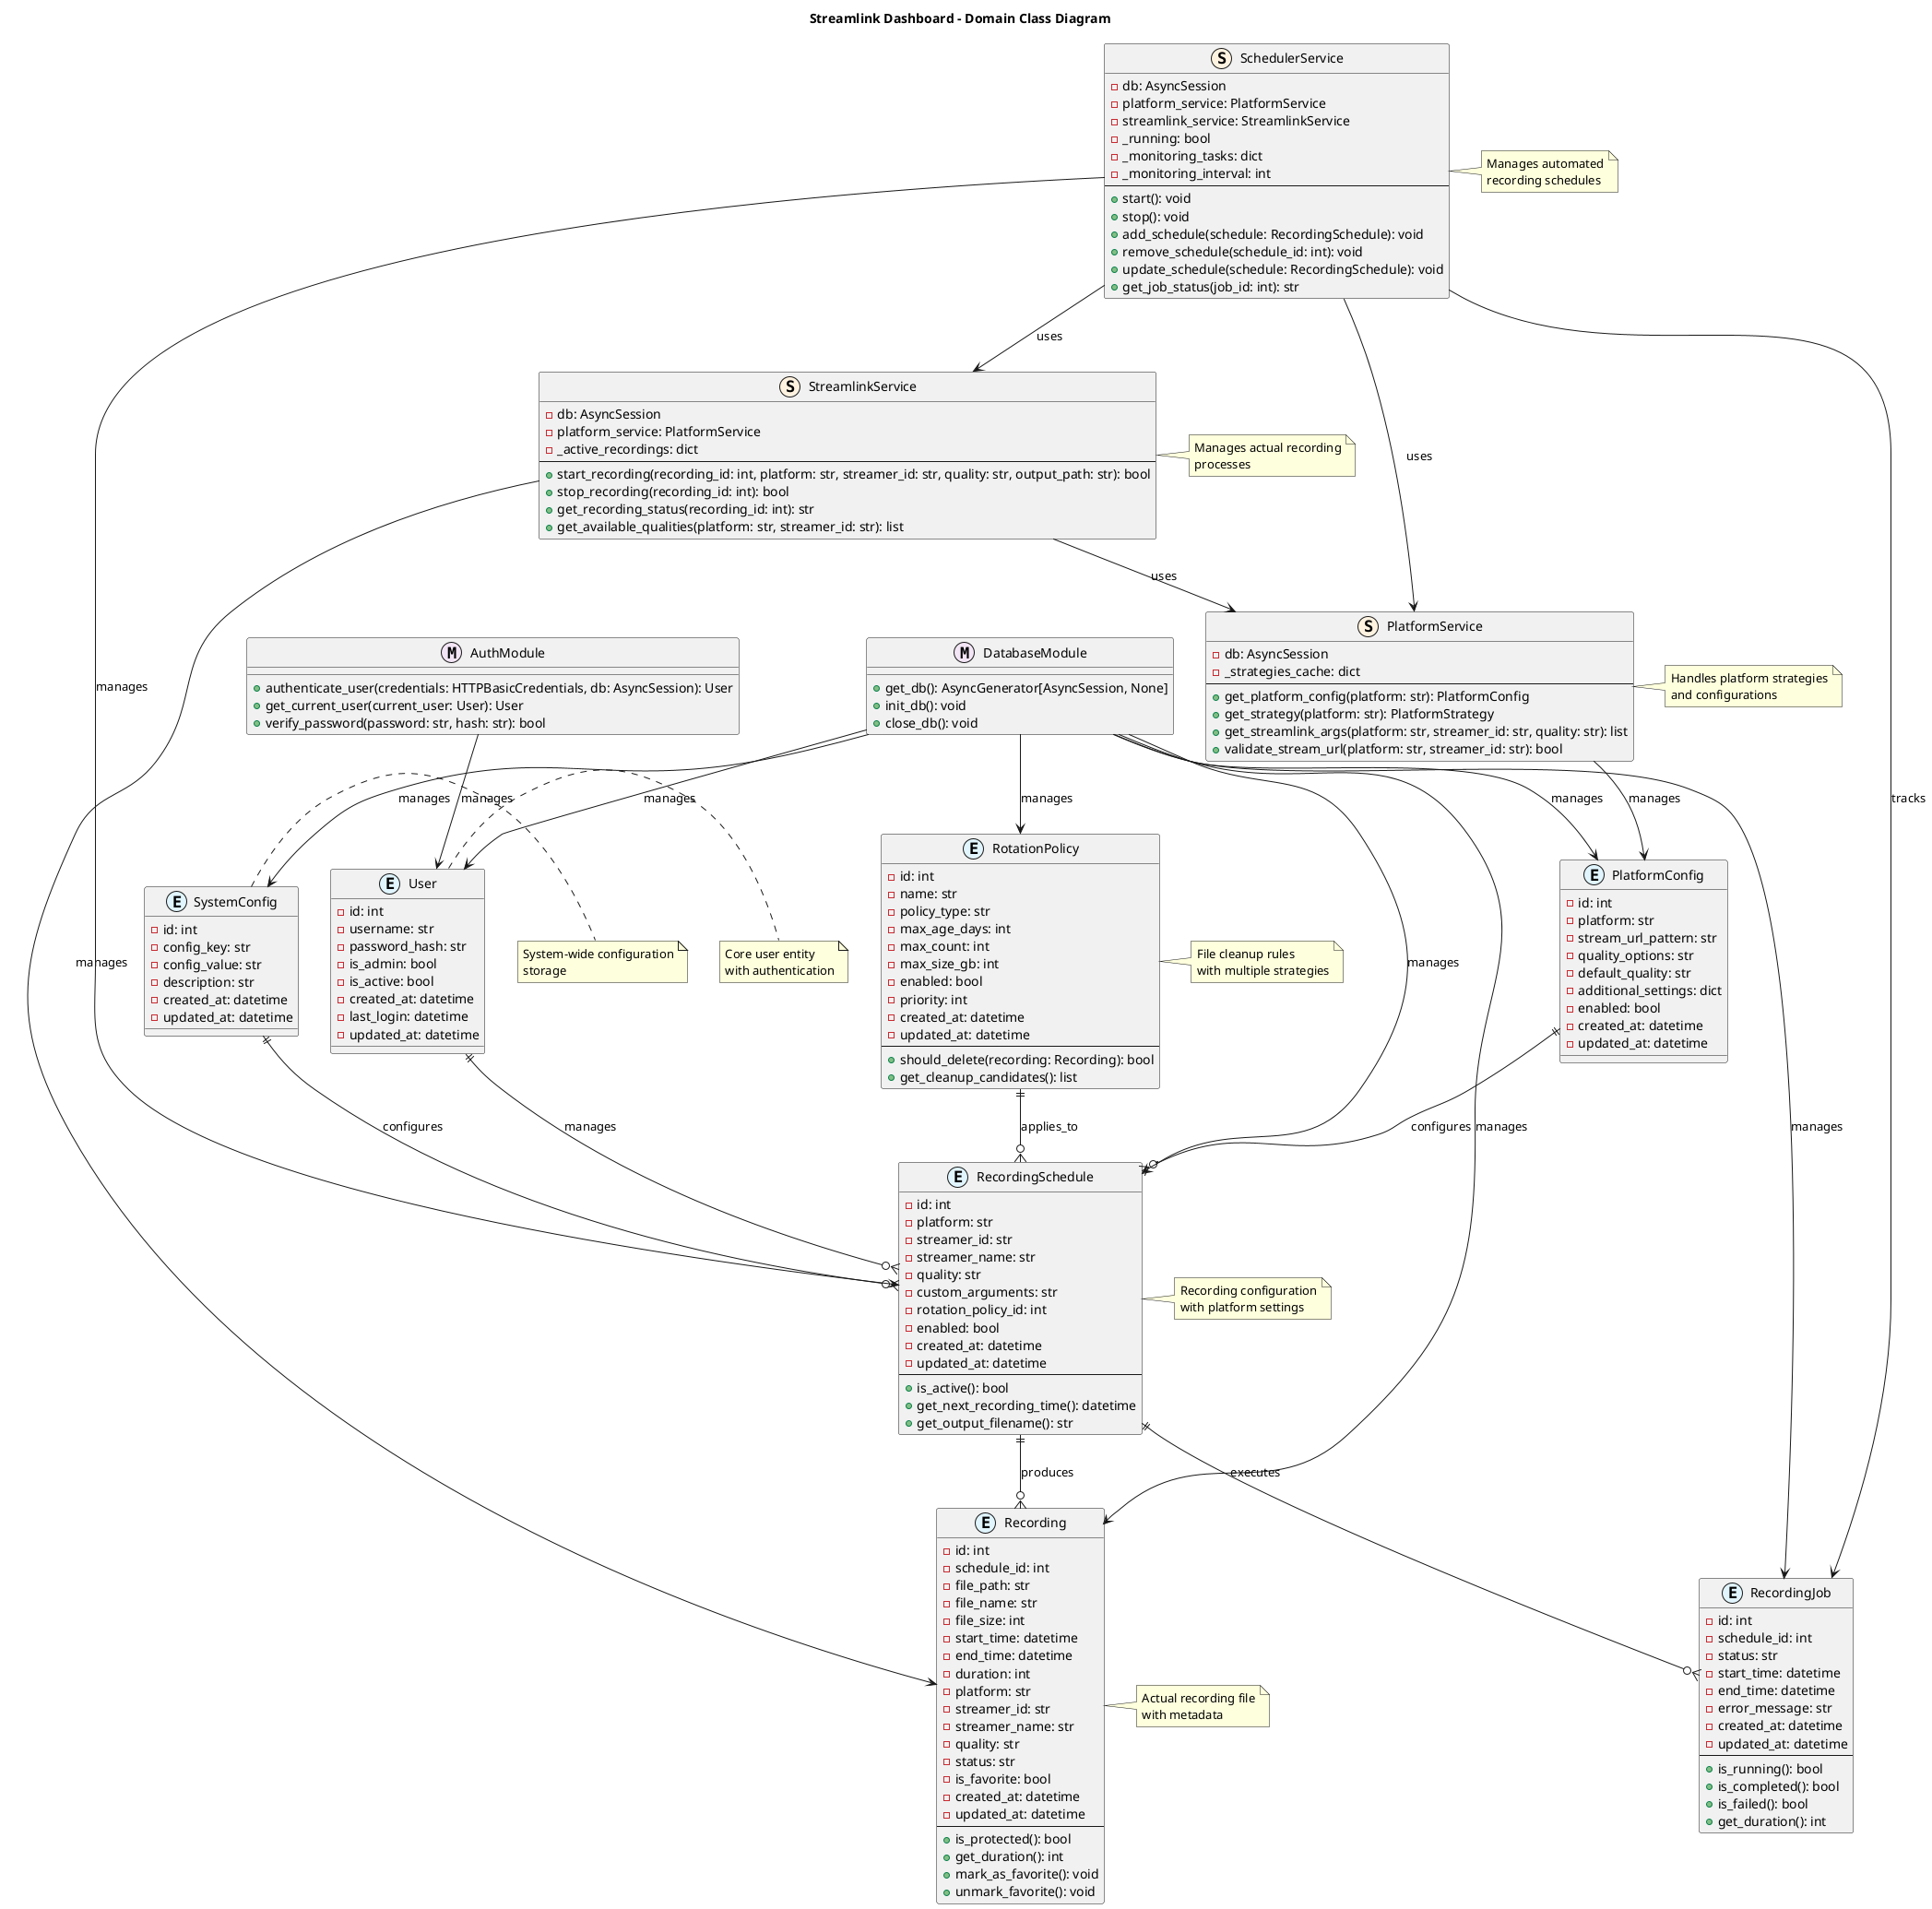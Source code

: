 @startuml Streamlink Dashboard Class Diagram

!define ENTITY(name,desc) class name as "desc" << (E,#E1F5FE) >>
!define SERVICE(name,desc) class name as "desc" << (S,#FFF3E0) >>
!define MODULE(name,desc) class name as "desc" << (M,#F3E5F5) >>

title Streamlink Dashboard - Domain Class Diagram

' Core Domain Entities
ENTITY(User, "User") {
    - id: int
    - username: str
    - password_hash: str
    - is_admin: bool
    - is_active: bool
    - created_at: datetime
    - last_login: datetime
    - updated_at: datetime
}

ENTITY(PlatformConfig, "PlatformConfig") {
    - id: int
    - platform: str
    - stream_url_pattern: str
    - quality_options: str
    - default_quality: str
    - additional_settings: dict
    - enabled: bool
    - created_at: datetime
    - updated_at: datetime
}

ENTITY(SystemConfig, "SystemConfig") {
    - id: int
    - config_key: str
    - config_value: str
    - description: str
    - created_at: datetime
    - updated_at: datetime
}

ENTITY(RotationPolicy, "RotationPolicy") {
    - id: int
    - name: str
    - policy_type: str
    - max_age_days: int
    - max_count: int
    - max_size_gb: int
    - enabled: bool
    - priority: int
    - created_at: datetime
    - updated_at: datetime
    --
    + should_delete(recording: Recording): bool
    + get_cleanup_candidates(): list
}

ENTITY(RecordingSchedule, "RecordingSchedule") {
    - id: int
    - platform: str
    - streamer_id: str
    - streamer_name: str
    - quality: str
    - custom_arguments: str
    - rotation_policy_id: int
    - enabled: bool
    - created_at: datetime
    - updated_at: datetime
    --
    + is_active(): bool
    + get_next_recording_time(): datetime
    + get_output_filename(): str
}

ENTITY(Recording, "Recording") {
    - id: int
    - schedule_id: int
    - file_path: str
    - file_name: str
    - file_size: int
    - start_time: datetime
    - end_time: datetime
    - duration: int
    - platform: str
    - streamer_id: str
    - streamer_name: str
    - quality: str
    - status: str
    - is_favorite: bool
    - created_at: datetime
    - updated_at: datetime
    --
    + is_protected(): bool
    + get_duration(): int
    + mark_as_favorite(): void
    + unmark_favorite(): void
}

ENTITY(RecordingJob, "RecordingJob") {
    - id: int
    - schedule_id: int
    - status: str
    - start_time: datetime
    - end_time: datetime
    - error_message: str
    - created_at: datetime
    - updated_at: datetime
    --
    + is_running(): bool
    + is_completed(): bool
    + is_failed(): bool
    + get_duration(): int
}

' Services
SERVICE(PlatformService, "PlatformService") {
    - db: AsyncSession
    - _strategies_cache: dict
    --
    + get_platform_config(platform: str): PlatformConfig
    + get_strategy(platform: str): PlatformStrategy
    + get_streamlink_args(platform: str, streamer_id: str, quality: str): list
    + validate_stream_url(platform: str, streamer_id: str): bool
}

SERVICE(StreamlinkService, "StreamlinkService") {
    - db: AsyncSession
    - platform_service: PlatformService
    - _active_recordings: dict
    --
    + start_recording(recording_id: int, platform: str, streamer_id: str, quality: str, output_path: str): bool
    + stop_recording(recording_id: int): bool
    + get_recording_status(recording_id: int): str
    + get_available_qualities(platform: str, streamer_id: str): list
}

SERVICE(SchedulerService, "SchedulerService") {
    - db: AsyncSession
    - platform_service: PlatformService
    - streamlink_service: StreamlinkService
    - _running: bool
    - _monitoring_tasks: dict
    - _monitoring_interval: int
    --
    + start(): void
    + stop(): void
    + add_schedule(schedule: RecordingSchedule): void
    + remove_schedule(schedule_id: int): void
    + update_schedule(schedule: RecordingSchedule): void
    + get_job_status(job_id: int): str
}

' Authentication Module
MODULE(AuthModule, "AuthModule") {
    + authenticate_user(credentials: HTTPBasicCredentials, db: AsyncSession): User
    + get_current_user(current_user: User): User
    + verify_password(password: str, hash: str): bool
}

' Database Module
MODULE(DatabaseModule, "DatabaseModule") {
    + get_db(): AsyncGenerator[AsyncSession, None]
    + init_db(): void
    + close_db(): void
}

' Relationships
User ||--o{ RecordingSchedule : manages
PlatformConfig ||--o{ RecordingSchedule : configures
SystemConfig ||--o{ RecordingSchedule : configures
RotationPolicy ||--o{ RecordingSchedule : applies_to
RecordingSchedule ||--o{ Recording : produces
RecordingSchedule ||--o{ RecordingJob : executes

PlatformService --> PlatformConfig : manages
StreamlinkService --> PlatformService : uses
StreamlinkService --> Recording : manages
SchedulerService --> RecordingSchedule : manages
SchedulerService --> RecordingJob : tracks
SchedulerService --> PlatformService : uses
SchedulerService --> StreamlinkService : uses

AuthModule --> User : manages
DatabaseModule --> User : manages
DatabaseModule --> PlatformConfig : manages
DatabaseModule --> SystemConfig : manages
DatabaseModule --> RotationPolicy : manages
DatabaseModule --> RecordingSchedule : manages
DatabaseModule --> Recording : manages
DatabaseModule --> RecordingJob : manages

' Notes
note right of User : Core user entity\nwith authentication
note right of RecordingSchedule : Recording configuration\nwith platform settings
note right of Recording : Actual recording file\nwith metadata
note right of RotationPolicy : File cleanup rules\nwith multiple strategies
note right of PlatformService : Handles platform strategies\nand configurations
note right of StreamlinkService : Manages actual recording\nprocesses
note right of SchedulerService : Manages automated\nrecording schedules
note right of SystemConfig : System-wide configuration\nstorage

@enduml
